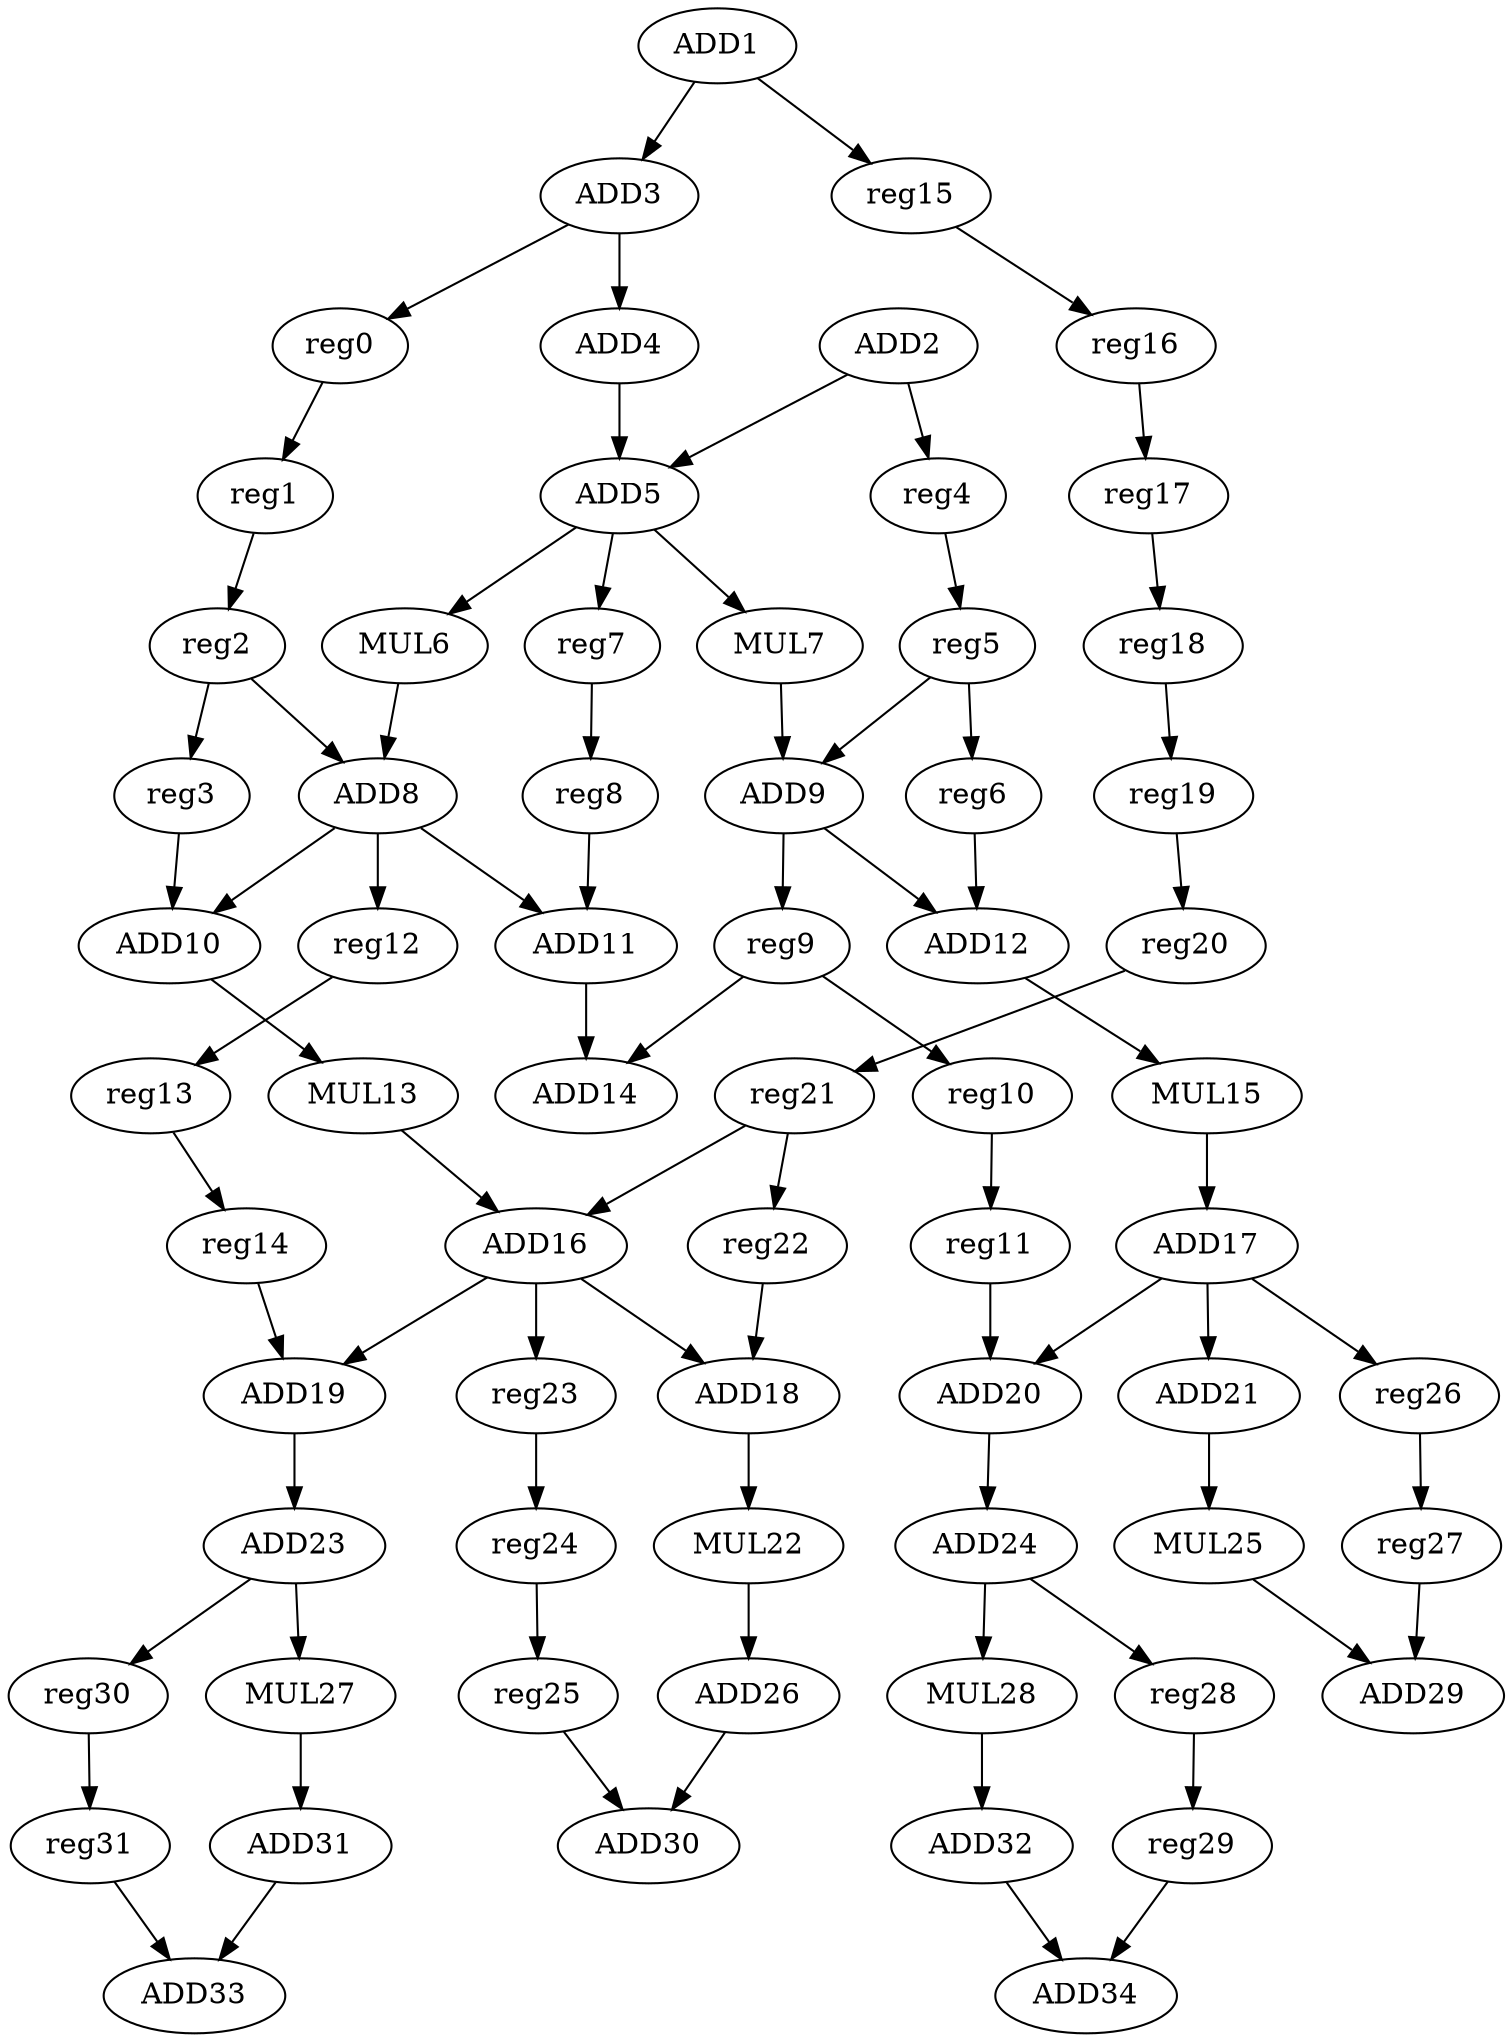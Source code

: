 digraph ewf {
     ADD_1 [label = ADD1 ];
     ADD_2 [label = ADD2];
     ADD_3 [label = ADD3 ];
     ADD_4 [label = ADD4 ];
     ADD_5 [label = ADD5 ];
     MUL_6 [label = MUL6 ];
     MUL_7 [label = MUL7 ];
     ADD_8 [label = ADD8 ];
     ADD_9 [label = ADD9 ];
     ADD_10 [label = ADD10 ];
     ADD_11 [label = ADD11 ];
     ADD_12 [label = ADD12 ];
     MUL_13 [label = MUL13 ];
     ADD_14 [label = ADD14 ];
     MUL_15 [label = MUL15 ];
     ADD_16 [label = ADD16 ];
     ADD_17 [label = ADD17 ];
     ADD_18 [label = ADD18 ];
     ADD_19 [label = ADD19 ];
     ADD_20 [label = ADD20 ];
     ADD_21 [label = ADD21];
     MUL_22 [label = MUL22 ];
     ADD_23 [label = ADD23 ];
     ADD_24 [label = ADD24 ];
     MUL_25 [label = MUL25 ];
     ADD_26 [label = ADD26 ];
     MUL_27 [label = MUL27 ];
     MUL_28 [label = MUL28 ];
     ADD_29 [label = ADD29 ];
     ADD_30 [label = ADD30 ];
     ADD_31 [label = ADD31 ];
     ADD_32 [label = ADD32 ];
     ADD_33 [label = ADD33 ];
     ADD_34 [label = ADD34 ];
     ADD_1 -> ADD_3 [ name = 0 ];
     ADD_1 -> reg15;
     reg15 -> reg16;
     reg16 -> reg17;
     reg17 -> reg18;
     reg18 -> reg19;
     reg19 -> reg20;
     reg20 -> reg21;
     reg21 -> ADD_16 [ name = 1 ];
     reg21 -> reg22;
     reg22 -> ADD_18 [ name = 2 ];
     ADD_2 -> ADD_5 [ name = 3 ];
     ADD_2 -> reg4;
     reg4 -> reg5;
     reg5 -> ADD_9 [ name = 4 ];
     reg5 -> reg6;
     reg6 -> ADD_12 [ name = 5 ];
     ADD_3 -> ADD_4 [ name = 6 ];
     ADD_3 -> reg0;
     reg0 -> reg1;
     reg1 -> reg2;
     reg2 -> ADD_8 [ name = 7 ];
     reg2 -> reg3;
     reg3 ->ADD_10 [ name = 8 ];
     ADD_4 -> ADD_5 [ name = 9 ];
     ADD_5 -> MUL_6 [ name = 10 ];
     ADD_5 -> MUL_7 [ name = 11 ];
     ADD_5 -> reg7;
     reg7 -> reg8;
     reg8 -> ADD_11 [ name = 12 ];
     MUL_6 -> ADD_8 [ name = 13 ];
     MUL_7 -> ADD_9 [ name = 14 ];
     ADD_8 -> ADD_10 [ name = 15 ];
     ADD_8 -> ADD_11 [ name = 16 ];
     ADD_8 -> reg12;
     reg12 -> reg13;
     reg13 -> reg14;
     reg14 -> ADD_19 [ name = 17 ];
     ADD_9 -> ADD_12 [ name = 18 ];
     ADD_9 -> reg9;
     reg9 -> ADD_14 [ name = 19 ];
     reg9 -> reg10;
     reg10 -> reg11;
     reg11 -> ADD_20 [ name = 20 ];
     ADD_10 -> MUL_13 [ name = 21 ];
     ADD_11 -> ADD_14 [ name = 22 ];
     ADD_12 -> MUL_15 [ name = 23 ];
     MUL_13 -> ADD_16 [ name = 24 ];
     MUL_15 -> ADD_17 [ name = 25 ];
     ADD_16 -> ADD_18 [ name = 26 ];
     ADD_16 -> ADD_19 [ name = 27 ];
     ADD_16 -> reg23;
     reg23 -> reg24;
     reg24 -> reg25;
     reg25 -> ADD_30 [ name = 28 ];
     ADD_17 -> ADD_20 [ name = 29 ];
     ADD_17 -> ADD_21 [ name = 30 ];
     ADD_17 -> reg26;
     reg26 -> reg27;
     reg27 -> ADD_29 [ name = 31 ];
     ADD_18 -> MUL_22 [ name = 32 ];
     ADD_19 -> ADD_23 [ name = 33 ];
     ADD_20 -> ADD_24 [ name = 34 ];
     ADD_21 -> MUL_25 [ name = 35 ];
     MUL_22 -> ADD_26 [ name = 36 ];
     ADD_23 -> MUL_27 [ name = 37 ];
     ADD_23 -> reg30;
     reg30 -> reg31;
     reg31 -> ADD_33 [ name = 38 ];
     ADD_24 -> MUL_28 [ name = 39 ];
     ADD_24 -> reg28;
     reg28 -> reg29;
     reg29 -> ADD_34 [ name = 40 ];
     MUL_25 -> ADD_29 [ name = 41 ];
     ADD_26 -> ADD_30 [ name = 42 ];
     MUL_27 -> ADD_31 [ name = 43 ];
     MUL_28 -> ADD_32 [ name = 44 ];
     ADD_31 -> ADD_33 [ name = 45 ];
     ADD_32 -> ADD_34 [ name = 46 ];
}